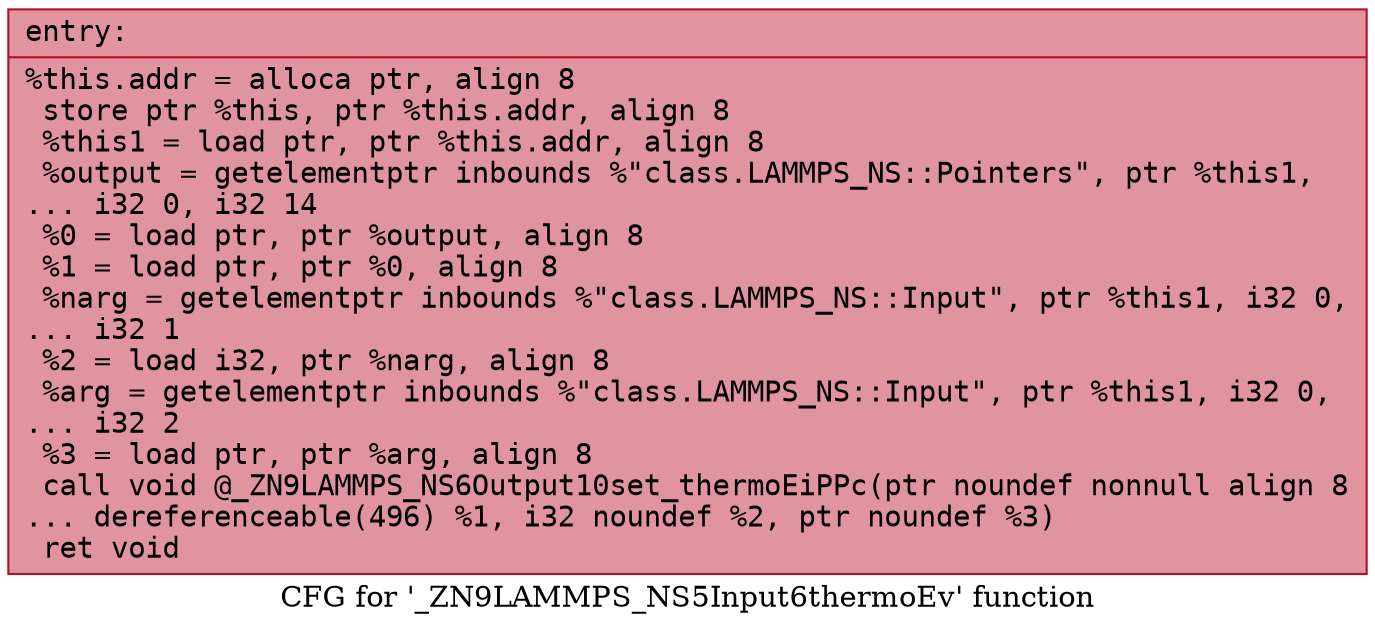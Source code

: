 digraph "CFG for '_ZN9LAMMPS_NS5Input6thermoEv' function" {
	label="CFG for '_ZN9LAMMPS_NS5Input6thermoEv' function";

	Node0x56287376b790 [shape=record,color="#b70d28ff", style=filled, fillcolor="#b70d2870" fontname="Courier",label="{entry:\l|  %this.addr = alloca ptr, align 8\l  store ptr %this, ptr %this.addr, align 8\l  %this1 = load ptr, ptr %this.addr, align 8\l  %output = getelementptr inbounds %\"class.LAMMPS_NS::Pointers\", ptr %this1,\l... i32 0, i32 14\l  %0 = load ptr, ptr %output, align 8\l  %1 = load ptr, ptr %0, align 8\l  %narg = getelementptr inbounds %\"class.LAMMPS_NS::Input\", ptr %this1, i32 0,\l... i32 1\l  %2 = load i32, ptr %narg, align 8\l  %arg = getelementptr inbounds %\"class.LAMMPS_NS::Input\", ptr %this1, i32 0,\l... i32 2\l  %3 = load ptr, ptr %arg, align 8\l  call void @_ZN9LAMMPS_NS6Output10set_thermoEiPPc(ptr noundef nonnull align 8\l... dereferenceable(496) %1, i32 noundef %2, ptr noundef %3)\l  ret void\l}"];
}
